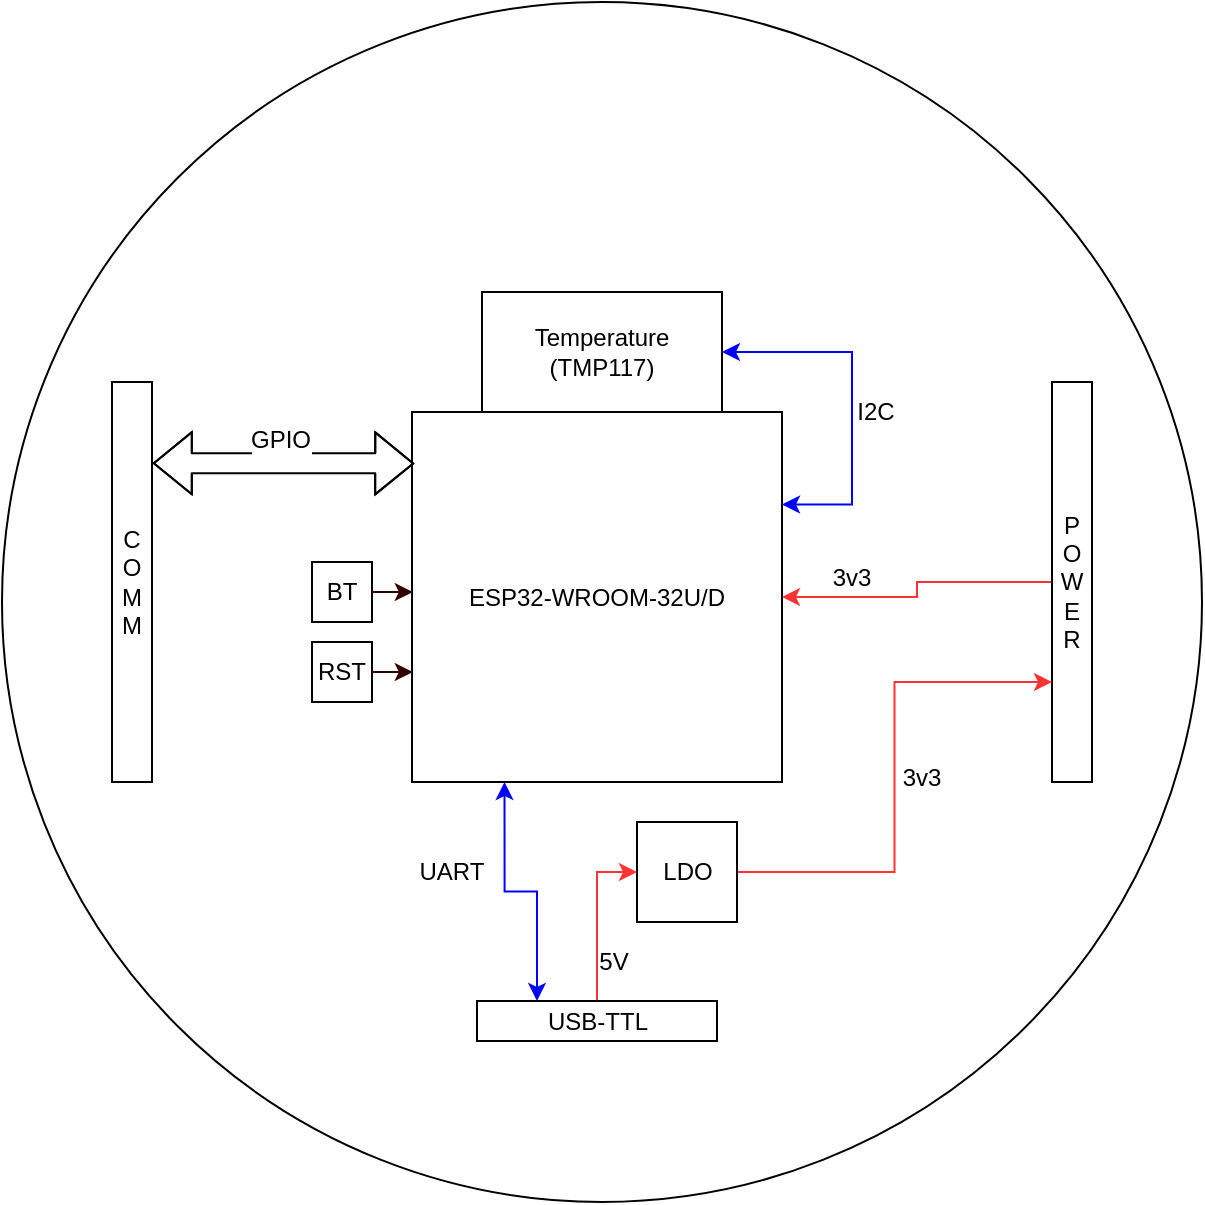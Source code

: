 <mxfile version="10.9.5" type="device"><diagram id="7uU2XKePn9AizxSqju-T" name="OBC"><mxGraphModel dx="1026" dy="606" grid="1" gridSize="10" guides="1" tooltips="1" connect="1" arrows="1" fold="1" page="1" pageScale="1" pageWidth="400" pageHeight="400" math="0" shadow="0"><root><mxCell id="0"/><mxCell id="1" parent="0"/><mxCell id="87fIKTThPfHpUl6REP8D-1" value="" style="ellipse;whiteSpace=wrap;html=1;aspect=fixed;" parent="1" vertex="1"><mxGeometry x="99" y="99" width="600" height="600" as="geometry"/></mxCell><mxCell id="87fIKTThPfHpUl6REP8D-23" style="edgeStyle=orthogonalEdgeStyle;rounded=0;orthogonalLoop=1;jettySize=auto;html=1;exitX=0.25;exitY=1;exitDx=0;exitDy=0;entryX=0.25;entryY=0;entryDx=0;entryDy=0;startArrow=classic;startFill=1;strokeColor=#0000FF;" parent="1" source="87fIKTThPfHpUl6REP8D-2" target="87fIKTThPfHpUl6REP8D-22" edge="1"><mxGeometry relative="1" as="geometry"/></mxCell><mxCell id="87fIKTThPfHpUl6REP8D-2" value="ESP32-WROOM-32U/D" style="whiteSpace=wrap;html=1;aspect=fixed;" parent="1" vertex="1"><mxGeometry x="304" y="304" width="185" height="185" as="geometry"/></mxCell><mxCell id="87fIKTThPfHpUl6REP8D-5" style="edgeStyle=orthogonalEdgeStyle;rounded=0;orthogonalLoop=1;jettySize=auto;html=1;exitX=1;exitY=0.5;exitDx=0;exitDy=0;entryX=1;entryY=0.25;entryDx=0;entryDy=0;startArrow=classic;startFill=1;strokeColor=#0000FF;" parent="1" source="87fIKTThPfHpUl6REP8D-4" target="87fIKTThPfHpUl6REP8D-2" edge="1"><mxGeometry relative="1" as="geometry"><Array as="points"><mxPoint x="524" y="274"/><mxPoint x="524" y="350"/></Array></mxGeometry></mxCell><mxCell id="87fIKTThPfHpUl6REP8D-4" value="Temperature&lt;br&gt;(TMP117)" style="rounded=0;whiteSpace=wrap;html=1;" parent="1" vertex="1"><mxGeometry x="339" y="244" width="120" height="60" as="geometry"/></mxCell><mxCell id="87fIKTThPfHpUl6REP8D-9" value="C&lt;br&gt;O&lt;br&gt;M&lt;br&gt;M" style="rounded=0;whiteSpace=wrap;html=1;" parent="1" vertex="1"><mxGeometry x="154" y="289" width="20" height="200" as="geometry"/></mxCell><mxCell id="87fIKTThPfHpUl6REP8D-34" style="edgeStyle=orthogonalEdgeStyle;rounded=0;orthogonalLoop=1;jettySize=auto;html=1;exitX=0;exitY=0.5;exitDx=0;exitDy=0;entryX=1;entryY=0.5;entryDx=0;entryDy=0;startArrow=none;startFill=0;strokeColor=#FF3333;" parent="1" source="87fIKTThPfHpUl6REP8D-10" target="87fIKTThPfHpUl6REP8D-2" edge="1"><mxGeometry relative="1" as="geometry"/></mxCell><mxCell id="87fIKTThPfHpUl6REP8D-10" value="P&lt;br&gt;O&lt;br&gt;W&lt;br&gt;E&lt;br&gt;R" style="rounded=0;whiteSpace=wrap;html=1;" parent="1" vertex="1"><mxGeometry x="624" y="289" width="20" height="200" as="geometry"/></mxCell><mxCell id="87fIKTThPfHpUl6REP8D-16" style="edgeStyle=orthogonalEdgeStyle;rounded=0;orthogonalLoop=1;jettySize=auto;html=1;exitX=1;exitY=0.5;exitDx=0;exitDy=0;entryX=0.002;entryY=0.487;entryDx=0;entryDy=0;entryPerimeter=0;startArrow=none;startFill=0;strokeColor=#330000;" parent="1" source="87fIKTThPfHpUl6REP8D-14" target="87fIKTThPfHpUl6REP8D-2" edge="1"><mxGeometry relative="1" as="geometry"/></mxCell><mxCell id="87fIKTThPfHpUl6REP8D-14" value="BT" style="whiteSpace=wrap;html=1;aspect=fixed;" parent="1" vertex="1"><mxGeometry x="254" y="379" width="30" height="30" as="geometry"/></mxCell><mxCell id="87fIKTThPfHpUl6REP8D-17" style="edgeStyle=orthogonalEdgeStyle;rounded=0;orthogonalLoop=1;jettySize=auto;html=1;exitX=1;exitY=0.5;exitDx=0;exitDy=0;entryX=0.002;entryY=0.702;entryDx=0;entryDy=0;entryPerimeter=0;startArrow=none;startFill=0;strokeColor=#330000;" parent="1" source="87fIKTThPfHpUl6REP8D-15" target="87fIKTThPfHpUl6REP8D-2" edge="1"><mxGeometry relative="1" as="geometry"/></mxCell><mxCell id="87fIKTThPfHpUl6REP8D-15" value="RST" style="whiteSpace=wrap;html=1;aspect=fixed;" parent="1" vertex="1"><mxGeometry x="254" y="419" width="30" height="30" as="geometry"/></mxCell><mxCell id="87fIKTThPfHpUl6REP8D-28" style="edgeStyle=orthogonalEdgeStyle;rounded=0;orthogonalLoop=1;jettySize=auto;html=1;exitX=1;exitY=0.5;exitDx=0;exitDy=0;entryX=0;entryY=0.75;entryDx=0;entryDy=0;startArrow=none;startFill=0;strokeColor=#FF3333;" parent="1" source="87fIKTThPfHpUl6REP8D-21" target="87fIKTThPfHpUl6REP8D-10" edge="1"><mxGeometry relative="1" as="geometry"/></mxCell><mxCell id="87fIKTThPfHpUl6REP8D-21" value="LDO" style="whiteSpace=wrap;html=1;aspect=fixed;" parent="1" vertex="1"><mxGeometry x="416.5" y="509" width="50" height="50" as="geometry"/></mxCell><mxCell id="87fIKTThPfHpUl6REP8D-27" style="edgeStyle=orthogonalEdgeStyle;rounded=0;orthogonalLoop=1;jettySize=auto;html=1;exitX=0.5;exitY=0;exitDx=0;exitDy=0;entryX=0;entryY=0.5;entryDx=0;entryDy=0;startArrow=none;startFill=0;strokeColor=#FF3333;" parent="1" source="87fIKTThPfHpUl6REP8D-22" target="87fIKTThPfHpUl6REP8D-21" edge="1"><mxGeometry relative="1" as="geometry"/></mxCell><mxCell id="87fIKTThPfHpUl6REP8D-22" value="USB-TTL" style="rounded=0;whiteSpace=wrap;html=1;" parent="1" vertex="1"><mxGeometry x="336.5" y="598.5" width="120" height="20" as="geometry"/></mxCell><mxCell id="87fIKTThPfHpUl6REP8D-33" value="3v3" style="text;html=1;strokeColor=none;fillColor=none;align=center;verticalAlign=middle;whiteSpace=wrap;rounded=0;" parent="1" vertex="1"><mxGeometry x="504" y="376.5" width="40" height="20" as="geometry"/></mxCell><mxCell id="87fIKTThPfHpUl6REP8D-35" value="5V" style="text;html=1;strokeColor=none;fillColor=none;align=center;verticalAlign=middle;whiteSpace=wrap;rounded=0;" parent="1" vertex="1"><mxGeometry x="385" y="569" width="40" height="20" as="geometry"/></mxCell><mxCell id="87fIKTThPfHpUl6REP8D-36" value="3v3" style="text;html=1;strokeColor=none;fillColor=none;align=center;verticalAlign=middle;whiteSpace=wrap;rounded=0;" parent="1" vertex="1"><mxGeometry x="539" y="476.5" width="40" height="20" as="geometry"/></mxCell><mxCell id="87fIKTThPfHpUl6REP8D-37" value="UART" style="text;html=1;strokeColor=none;fillColor=none;align=center;verticalAlign=middle;whiteSpace=wrap;rounded=0;" parent="1" vertex="1"><mxGeometry x="304" y="524" width="40" height="20" as="geometry"/></mxCell><mxCell id="87fIKTThPfHpUl6REP8D-38" value="I2C" style="text;html=1;strokeColor=none;fillColor=none;align=center;verticalAlign=middle;whiteSpace=wrap;rounded=0;" parent="1" vertex="1"><mxGeometry x="516" y="294" width="40" height="20" as="geometry"/></mxCell><mxCell id="hqlsBIbVFrmpRVvQo5xe-4" value="" style="shape=flexArrow;endArrow=classic;startArrow=classic;html=1;exitX=1.02;exitY=0.203;exitDx=0;exitDy=0;exitPerimeter=0;entryX=0.006;entryY=0.139;entryDx=0;entryDy=0;entryPerimeter=0;edgeStyle=orthogonalEdgeStyle;" parent="1" source="87fIKTThPfHpUl6REP8D-9" target="87fIKTThPfHpUl6REP8D-2" edge="1"><mxGeometry width="50" height="50" relative="1" as="geometry"><mxPoint x="210" y="360" as="sourcePoint"/><mxPoint x="260" y="310" as="targetPoint"/><Array as="points"><mxPoint x="240" y="330"/><mxPoint x="240" y="330"/></Array></mxGeometry></mxCell><mxCell id="hqlsBIbVFrmpRVvQo5xe-5" value="GPIO" style="text;html=1;resizable=0;points=[];align=center;verticalAlign=middle;labelBackgroundColor=#ffffff;" parent="hqlsBIbVFrmpRVvQo5xe-4" vertex="1" connectable="0"><mxGeometry x="0.004" y="-3" relative="1" as="geometry"><mxPoint x="-2.5" y="-15" as="offset"/></mxGeometry></mxCell></root></mxGraphModel></diagram><diagram id="rf_QT7a2Uky29LzxRglb" name="COMM"><mxGraphModel dx="1026" dy="636" grid="1" gridSize="10" guides="1" tooltips="1" connect="1" arrows="1" fold="1" page="1" pageScale="1" pageWidth="850" pageHeight="1100" math="0" shadow="0"><root><mxCell id="gHLfBgfZ256Hc8o0t6Qq-0"/><mxCell id="gHLfBgfZ256Hc8o0t6Qq-1" parent="gHLfBgfZ256Hc8o0t6Qq-0"/><mxCell id="5P6HHQ8qgGuVvJ-CGYEv-0" value="" style="ellipse;whiteSpace=wrap;html=1;aspect=fixed;" parent="gHLfBgfZ256Hc8o0t6Qq-1" vertex="1"><mxGeometry x="125" y="40" width="600" height="600" as="geometry"/></mxCell><mxCell id="5P6HHQ8qgGuVvJ-CGYEv-1" value="C&lt;br&gt;O&lt;br&gt;M&lt;br&gt;M" style="rounded=0;whiteSpace=wrap;html=1;" parent="gHLfBgfZ256Hc8o0t6Qq-1" vertex="1"><mxGeometry x="180" y="230" width="20" height="200" as="geometry"/></mxCell><mxCell id="5P6HHQ8qgGuVvJ-CGYEv-2" value="P&lt;br&gt;O&lt;br&gt;W&lt;br&gt;E&lt;br&gt;R" style="rounded=0;whiteSpace=wrap;html=1;" parent="gHLfBgfZ256Hc8o0t6Qq-1" vertex="1"><mxGeometry x="650" y="230" width="20" height="200" as="geometry"/></mxCell><mxCell id="KPRDpKKWIIq7pcE1CRVO-1" style="edgeStyle=orthogonalEdgeStyle;rounded=0;orthogonalLoop=1;jettySize=auto;html=1;exitX=0;exitY=0.5;exitDx=0;exitDy=0;entryX=1;entryY=0.5;entryDx=0;entryDy=0;startArrow=classic;startFill=1;strokeColor=#0000FF;" edge="1" parent="gHLfBgfZ256Hc8o0t6Qq-1" source="KPRDpKKWIIq7pcE1CRVO-0" target="5P6HHQ8qgGuVvJ-CGYEv-1"><mxGeometry relative="1" as="geometry"/></mxCell><mxCell id="KPRDpKKWIIq7pcE1CRVO-2" value="SPI" style="text;html=1;resizable=0;points=[];align=center;verticalAlign=middle;labelBackgroundColor=#ffffff;" vertex="1" connectable="0" parent="KPRDpKKWIIq7pcE1CRVO-1"><mxGeometry x="-0.101" y="-3" relative="1" as="geometry"><mxPoint as="offset"/></mxGeometry></mxCell><mxCell id="KPRDpKKWIIq7pcE1CRVO-3" style="edgeStyle=orthogonalEdgeStyle;rounded=0;orthogonalLoop=1;jettySize=auto;html=1;exitX=1;exitY=0.5;exitDx=0;exitDy=0;entryX=0;entryY=0.5;entryDx=0;entryDy=0;startArrow=classic;startFill=1;strokeColor=#FF3333;endArrow=none;endFill=0;" edge="1" parent="gHLfBgfZ256Hc8o0t6Qq-1" source="KPRDpKKWIIq7pcE1CRVO-0" target="5P6HHQ8qgGuVvJ-CGYEv-2"><mxGeometry relative="1" as="geometry"/></mxCell><mxCell id="KPRDpKKWIIq7pcE1CRVO-0" value="LoRa Comm Module" style="whiteSpace=wrap;html=1;aspect=fixed;" vertex="1" parent="gHLfBgfZ256Hc8o0t6Qq-1"><mxGeometry x="365" y="270" width="120" height="120" as="geometry"/></mxCell><mxCell id="KPRDpKKWIIq7pcE1CRVO-6" style="edgeStyle=orthogonalEdgeStyle;orthogonalLoop=1;jettySize=auto;html=1;exitX=0.5;exitY=1;exitDx=0;exitDy=0;exitPerimeter=0;entryX=0.5;entryY=0;entryDx=0;entryDy=0;startArrow=classic;startFill=1;endArrow=none;endFill=0;strokeColor=#000000;jumpSize=6;rounded=1;strokeWidth=5;" edge="1" parent="gHLfBgfZ256Hc8o0t6Qq-1" source="KPRDpKKWIIq7pcE1CRVO-5" target="KPRDpKKWIIq7pcE1CRVO-0"><mxGeometry relative="1" as="geometry"/></mxCell><mxCell id="KPRDpKKWIIq7pcE1CRVO-8" value="&lt;font style=&quot;font-size: 24px&quot;&gt;RF&lt;/font&gt;" style="text;html=1;resizable=0;points=[];align=center;verticalAlign=middle;labelBackgroundColor=#ffffff;" vertex="1" connectable="0" parent="KPRDpKKWIIq7pcE1CRVO-6"><mxGeometry x="0.051" relative="1" as="geometry"><mxPoint as="offset"/></mxGeometry></mxCell><mxCell id="KPRDpKKWIIq7pcE1CRVO-5" value="" style="verticalLabelPosition=bottom;shadow=0;dashed=0;align=center;fillColor=#ffffff;html=1;verticalAlign=top;strokeWidth=2;shape=mxgraph.electrical.radio.aerial_-_antenna_2;perimeterSpacing=1;" vertex="1" parent="gHLfBgfZ256Hc8o0t6Qq-1"><mxGeometry x="85.5" y="40" width="79" height="100" as="geometry"/></mxCell></root></mxGraphModel></diagram><diagram id="IwWiBx2ViI_lbl3ZMma3" name="EPS"><mxGraphModel dx="708" dy="439" grid="1" gridSize="10" guides="1" tooltips="1" connect="1" arrows="1" fold="1" page="1" pageScale="1" pageWidth="850" pageHeight="1100" math="0" shadow="0"><root><mxCell id="lm7n9YY2JIqex-trCx7X-0"/><mxCell id="lm7n9YY2JIqex-trCx7X-1" parent="lm7n9YY2JIqex-trCx7X-0"/><mxCell id="0iRyYnGIEQBiKzfEkv4m-0" value="" style="ellipse;whiteSpace=wrap;html=1;aspect=fixed;" parent="lm7n9YY2JIqex-trCx7X-1" vertex="1"><mxGeometry x="125" y="40" width="600" height="600" as="geometry"/></mxCell><mxCell id="0iRyYnGIEQBiKzfEkv4m-1" value="C&lt;br&gt;O&lt;br&gt;M&lt;br&gt;M" style="rounded=0;whiteSpace=wrap;html=1;" parent="lm7n9YY2JIqex-trCx7X-1" vertex="1"><mxGeometry x="180" y="230" width="20" height="200" as="geometry"/></mxCell><mxCell id="0iRyYnGIEQBiKzfEkv4m-2" value="P&lt;br&gt;O&lt;br&gt;W&lt;br&gt;E&lt;br&gt;R" style="rounded=0;whiteSpace=wrap;html=1;" parent="lm7n9YY2JIqex-trCx7X-1" vertex="1"><mxGeometry x="650" y="230" width="20" height="200" as="geometry"/></mxCell><mxCell id="d0DvQB0N-GI5S4Cqciq8-0" value="Battery" style="whiteSpace=wrap;html=1;aspect=fixed;" vertex="1" parent="lm7n9YY2JIqex-trCx7X-1"><mxGeometry x="360" y="120" width="130" height="130" as="geometry"/></mxCell><mxCell id="d0DvQB0N-GI5S4Cqciq8-8" style="edgeStyle=orthogonalEdgeStyle;rounded=0;orthogonalLoop=1;jettySize=auto;html=1;exitX=0.5;exitY=1;exitDx=0;exitDy=0;entryX=0.5;entryY=0;entryDx=0;entryDy=0;startArrow=classic;startFill=1;strokeColor=#FF3333;" edge="1" parent="lm7n9YY2JIqex-trCx7X-1" source="d0DvQB0N-GI5S4Cqciq8-2" target="d0DvQB0N-GI5S4Cqciq8-4"><mxGeometry relative="1" as="geometry"/></mxCell><mxCell id="d0DvQB0N-GI5S4Cqciq8-26" style="edgeStyle=orthogonalEdgeStyle;rounded=0;orthogonalLoop=1;jettySize=auto;html=1;exitX=0;exitY=0.5;exitDx=0;exitDy=0;entryX=0.25;entryY=0;entryDx=0;entryDy=0;startArrow=none;startFill=0;endArrow=classic;endFill=1;strokeColor=#FF3333;" edge="1" parent="lm7n9YY2JIqex-trCx7X-1" source="d0DvQB0N-GI5S4Cqciq8-2" target="d0DvQB0N-GI5S4Cqciq8-25"><mxGeometry relative="1" as="geometry"/></mxCell><mxCell id="d0DvQB0N-GI5S4Cqciq8-2" value="C1" style="rounded=0;whiteSpace=wrap;html=1;" vertex="1" parent="lm7n9YY2JIqex-trCx7X-1"><mxGeometry x="365" y="127.5" width="35" height="115" as="geometry"/></mxCell><mxCell id="d0DvQB0N-GI5S4Cqciq8-9" style="edgeStyle=orthogonalEdgeStyle;rounded=0;orthogonalLoop=1;jettySize=auto;html=1;exitX=0.5;exitY=1;exitDx=0;exitDy=0;entryX=0.5;entryY=0;entryDx=0;entryDy=0;startArrow=classic;startFill=1;strokeColor=#FF3333;" edge="1" parent="lm7n9YY2JIqex-trCx7X-1" source="d0DvQB0N-GI5S4Cqciq8-3" target="d0DvQB0N-GI5S4Cqciq8-5"><mxGeometry relative="1" as="geometry"/></mxCell><mxCell id="d0DvQB0N-GI5S4Cqciq8-27" style="edgeStyle=orthogonalEdgeStyle;rounded=0;orthogonalLoop=1;jettySize=auto;html=1;exitX=0;exitY=0.75;exitDx=0;exitDy=0;entryX=0.75;entryY=0;entryDx=0;entryDy=0;startArrow=none;startFill=0;endArrow=classic;endFill=1;strokeColor=#FF3333;" edge="1" parent="lm7n9YY2JIqex-trCx7X-1" source="d0DvQB0N-GI5S4Cqciq8-3" target="d0DvQB0N-GI5S4Cqciq8-25"><mxGeometry relative="1" as="geometry"/></mxCell><mxCell id="d0DvQB0N-GI5S4Cqciq8-3" value="C2" style="rounded=0;whiteSpace=wrap;html=1;" vertex="1" parent="lm7n9YY2JIqex-trCx7X-1"><mxGeometry x="450" y="127.5" width="35" height="115" as="geometry"/></mxCell><mxCell id="d0DvQB0N-GI5S4Cqciq8-18" style="edgeStyle=orthogonalEdgeStyle;rounded=0;orthogonalLoop=1;jettySize=auto;html=1;exitX=0;exitY=0.75;exitDx=0;exitDy=0;entryX=0;entryY=0.25;entryDx=0;entryDy=0;startArrow=none;startFill=0;strokeColor=#FF3333;endArrow=classic;endFill=1;" edge="1" parent="lm7n9YY2JIqex-trCx7X-1" source="d0DvQB0N-GI5S4Cqciq8-4" target="d0DvQB0N-GI5S4Cqciq8-14"><mxGeometry relative="1" as="geometry"><Array as="points"><mxPoint x="310" y="360"/><mxPoint x="310" y="395"/></Array></mxGeometry></mxCell><mxCell id="d0DvQB0N-GI5S4Cqciq8-4" value="Battery&lt;br&gt;Management&lt;br&gt;(BQ2973)" style="whiteSpace=wrap;html=1;aspect=fixed;" vertex="1" parent="lm7n9YY2JIqex-trCx7X-1"><mxGeometry x="325" y="300" width="80" height="80" as="geometry"/></mxCell><mxCell id="d0DvQB0N-GI5S4Cqciq8-17" style="edgeStyle=orthogonalEdgeStyle;rounded=0;orthogonalLoop=1;jettySize=auto;html=1;exitX=1;exitY=0.75;exitDx=0;exitDy=0;entryX=1;entryY=0.75;entryDx=0;entryDy=0;startArrow=none;startFill=0;strokeColor=#FF3333;endArrow=classic;endFill=1;" edge="1" parent="lm7n9YY2JIqex-trCx7X-1" source="d0DvQB0N-GI5S4Cqciq8-5" target="d0DvQB0N-GI5S4Cqciq8-14"><mxGeometry relative="1" as="geometry"/></mxCell><mxCell id="d0DvQB0N-GI5S4Cqciq8-5" value="Battery&lt;br&gt;Management&lt;br&gt;(BQ2973)" style="whiteSpace=wrap;html=1;aspect=fixed;" vertex="1" parent="lm7n9YY2JIqex-trCx7X-1"><mxGeometry x="445" y="300" width="80" height="80" as="geometry"/></mxCell><mxCell id="d0DvQB0N-GI5S4Cqciq8-24" style="edgeStyle=orthogonalEdgeStyle;rounded=0;orthogonalLoop=1;jettySize=auto;html=1;exitX=1;exitY=0.5;exitDx=0;exitDy=0;entryX=0;entryY=0.75;entryDx=0;entryDy=0;startArrow=none;startFill=0;endArrow=classic;endFill=1;strokeColor=#FF3333;" edge="1" parent="lm7n9YY2JIqex-trCx7X-1" source="d0DvQB0N-GI5S4Cqciq8-12" target="0iRyYnGIEQBiKzfEkv4m-2"><mxGeometry relative="1" as="geometry"><Array as="points"><mxPoint x="430" y="470"/><mxPoint x="430" y="530"/><mxPoint x="610" y="530"/><mxPoint x="610" y="380"/></Array></mxGeometry></mxCell><mxCell id="d0DvQB0N-GI5S4Cqciq8-30" style="edgeStyle=orthogonalEdgeStyle;rounded=0;orthogonalLoop=1;jettySize=auto;html=1;exitX=0;exitY=0.5;exitDx=0;exitDy=0;entryX=0.5;entryY=1;entryDx=0;entryDy=0;startArrow=none;startFill=0;endArrow=classic;endFill=1;strokeColor=#FF3333;" edge="1" parent="lm7n9YY2JIqex-trCx7X-1" source="d0DvQB0N-GI5S4Cqciq8-12" target="d0DvQB0N-GI5S4Cqciq8-25"><mxGeometry relative="1" as="geometry"/></mxCell><mxCell id="d0DvQB0N-GI5S4Cqciq8-12" value="Regulator&lt;br&gt;3.3V&lt;br&gt;(TPS63070)" style="whiteSpace=wrap;html=1;aspect=fixed;" vertex="1" parent="lm7n9YY2JIqex-trCx7X-1"><mxGeometry x="325" y="430" width="80" height="80" as="geometry"/></mxCell><mxCell id="d0DvQB0N-GI5S4Cqciq8-22" style="edgeStyle=orthogonalEdgeStyle;rounded=0;orthogonalLoop=1;jettySize=auto;html=1;exitX=1;exitY=0.5;exitDx=0;exitDy=0;entryX=0;entryY=0.25;entryDx=0;entryDy=0;startArrow=none;startFill=0;endArrow=classic;endFill=1;strokeColor=#FF3333;" edge="1" parent="lm7n9YY2JIqex-trCx7X-1" source="d0DvQB0N-GI5S4Cqciq8-13" target="0iRyYnGIEQBiKzfEkv4m-2"><mxGeometry relative="1" as="geometry"/></mxCell><mxCell id="d0DvQB0N-GI5S4Cqciq8-31" style="edgeStyle=orthogonalEdgeStyle;rounded=0;orthogonalLoop=1;jettySize=auto;html=1;exitX=0.25;exitY=1;exitDx=0;exitDy=0;entryX=0.25;entryY=1;entryDx=0;entryDy=0;startArrow=none;startFill=0;endArrow=classic;endFill=1;strokeColor=#FF3333;" edge="1" parent="lm7n9YY2JIqex-trCx7X-1" source="d0DvQB0N-GI5S4Cqciq8-13" target="d0DvQB0N-GI5S4Cqciq8-25"><mxGeometry relative="1" as="geometry"><Array as="points"><mxPoint x="470" y="550"/><mxPoint x="250" y="550"/></Array></mxGeometry></mxCell><mxCell id="d0DvQB0N-GI5S4Cqciq8-13" value="Regulator&lt;br&gt;5V&lt;br&gt;(TPS63070)" style="whiteSpace=wrap;html=1;aspect=fixed;" vertex="1" parent="lm7n9YY2JIqex-trCx7X-1"><mxGeometry x="450" y="430" width="80" height="80" as="geometry"/></mxCell><mxCell id="d0DvQB0N-GI5S4Cqciq8-20" style="edgeStyle=orthogonalEdgeStyle;rounded=0;orthogonalLoop=1;jettySize=auto;html=1;exitX=0.25;exitY=1;exitDx=0;exitDy=0;entryX=0.5;entryY=0;entryDx=0;entryDy=0;startArrow=none;startFill=0;endArrow=classic;endFill=1;strokeColor=#FF3333;" edge="1" parent="lm7n9YY2JIqex-trCx7X-1" source="d0DvQB0N-GI5S4Cqciq8-14" target="d0DvQB0N-GI5S4Cqciq8-12"><mxGeometry relative="1" as="geometry"/></mxCell><mxCell id="d0DvQB0N-GI5S4Cqciq8-21" style="edgeStyle=orthogonalEdgeStyle;rounded=0;orthogonalLoop=1;jettySize=auto;html=1;exitX=0.75;exitY=1;exitDx=0;exitDy=0;entryX=0.5;entryY=0;entryDx=0;entryDy=0;startArrow=none;startFill=0;endArrow=classic;endFill=1;strokeColor=#FF3333;" edge="1" parent="lm7n9YY2JIqex-trCx7X-1" source="d0DvQB0N-GI5S4Cqciq8-14" target="d0DvQB0N-GI5S4Cqciq8-13"><mxGeometry relative="1" as="geometry"/></mxCell><mxCell id="d0DvQB0N-GI5S4Cqciq8-29" style="edgeStyle=orthogonalEdgeStyle;rounded=0;orthogonalLoop=1;jettySize=auto;html=1;exitX=0;exitY=0.75;exitDx=0;exitDy=0;entryX=0.75;entryY=1;entryDx=0;entryDy=0;startArrow=none;startFill=0;endArrow=classic;endFill=1;strokeColor=#FF3333;" edge="1" parent="lm7n9YY2JIqex-trCx7X-1" source="d0DvQB0N-GI5S4Cqciq8-14" target="d0DvQB0N-GI5S4Cqciq8-25"><mxGeometry relative="1" as="geometry"/></mxCell><mxCell id="d0DvQB0N-GI5S4Cqciq8-14" value="BUS" style="rounded=0;whiteSpace=wrap;html=1;" vertex="1" parent="lm7n9YY2JIqex-trCx7X-1"><mxGeometry x="324" y="390" width="201" height="20" as="geometry"/></mxCell><mxCell id="d0DvQB0N-GI5S4Cqciq8-32" style="edgeStyle=orthogonalEdgeStyle;rounded=0;orthogonalLoop=1;jettySize=auto;html=1;exitX=0;exitY=0.5;exitDx=0;exitDy=0;entryX=1;entryY=0.25;entryDx=0;entryDy=0;startArrow=classic;startFill=1;endArrow=classic;endFill=1;strokeColor=#0000FF;" edge="1" parent="lm7n9YY2JIqex-trCx7X-1" source="d0DvQB0N-GI5S4Cqciq8-25" target="0iRyYnGIEQBiKzfEkv4m-1"><mxGeometry relative="1" as="geometry"><Array as="points"><mxPoint x="215" y="290"/><mxPoint x="215" y="280"/></Array></mxGeometry></mxCell><mxCell id="d0DvQB0N-GI5S4Cqciq8-25" value="Voltage Monitor&lt;br&gt;(LTC2991)" style="whiteSpace=wrap;html=1;aspect=fixed;" vertex="1" parent="lm7n9YY2JIqex-trCx7X-1"><mxGeometry x="230" y="250" width="80" height="80" as="geometry"/></mxCell></root></mxGraphModel></diagram><diagram id="utNIJk5_Zgd1TJjJDyKG" name="SENS"><mxGraphModel dx="1026" dy="636" grid="1" gridSize="10" guides="1" tooltips="1" connect="1" arrows="1" fold="1" page="1" pageScale="1" pageWidth="400" pageHeight="400" math="0" shadow="0"><root><mxCell id="Ghc-R8IbWcbZHCbAvf_F-0"/><mxCell id="Ghc-R8IbWcbZHCbAvf_F-1" parent="Ghc-R8IbWcbZHCbAvf_F-0"/><mxCell id="tDU9Ylf0vdx0Gv2Ovkna-0" value="" style="ellipse;whiteSpace=wrap;html=1;aspect=fixed;" parent="Ghc-R8IbWcbZHCbAvf_F-1" vertex="1"><mxGeometry x="100" y="100" width="600" height="600" as="geometry"/></mxCell><mxCell id="tDU9Ylf0vdx0Gv2Ovkna-1" value="C&lt;br&gt;O&lt;br&gt;M&lt;br&gt;M" style="rounded=0;whiteSpace=wrap;html=1;" parent="Ghc-R8IbWcbZHCbAvf_F-1" vertex="1"><mxGeometry x="155" y="290" width="20" height="200" as="geometry"/></mxCell><mxCell id="tDU9Ylf0vdx0Gv2Ovkna-2" value="P&lt;br&gt;O&lt;br&gt;W&lt;br&gt;E&lt;br&gt;R" style="rounded=0;whiteSpace=wrap;html=1;" parent="Ghc-R8IbWcbZHCbAvf_F-1" vertex="1"><mxGeometry x="625" y="290" width="20" height="200" as="geometry"/></mxCell></root></mxGraphModel></diagram></mxfile>